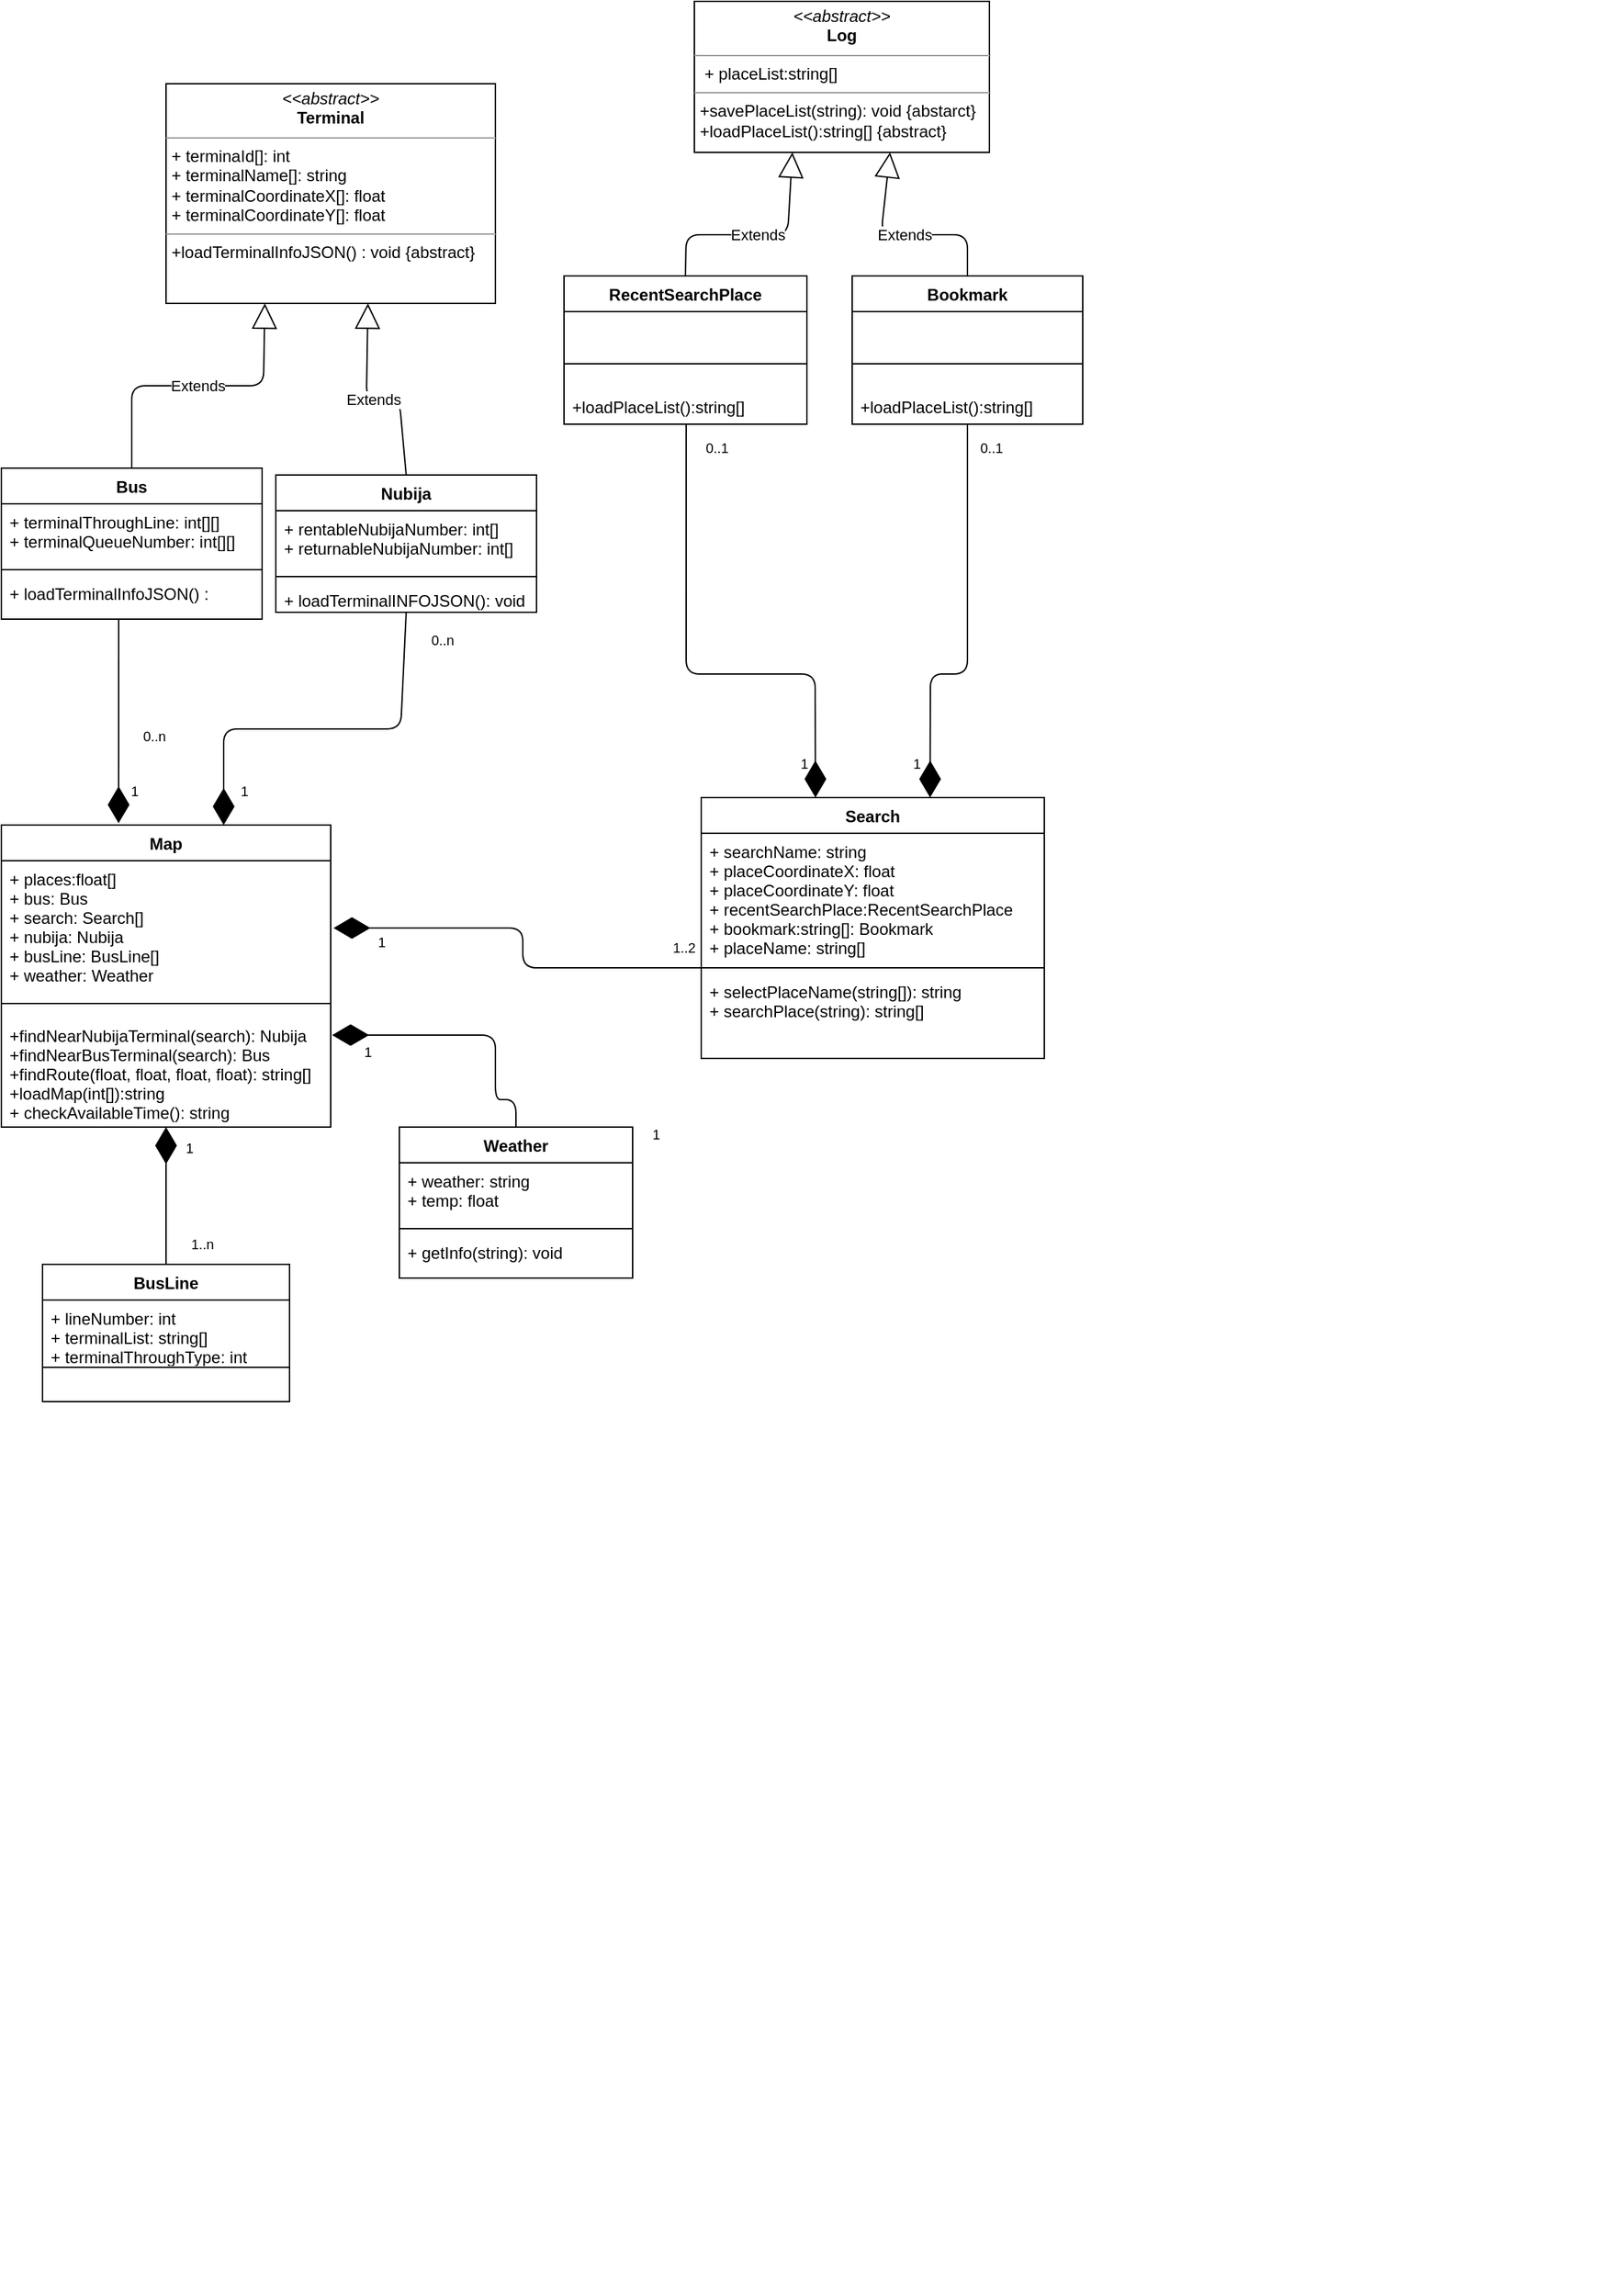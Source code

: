 <mxfile version="12.2.6" type="github" pages="1">
  <diagram id="FN55JzjhB0qvYEhzUZrB" name="Page-1">
    <mxGraphModel dx="743" dy="794" grid="1" gridSize="10" guides="1" tooltips="1" connect="1" arrows="1" fold="1" page="1" pageScale="1" pageWidth="827" pageHeight="1169" math="0" shadow="0">
      <root>
        <mxCell id="0"/>
        <mxCell id="1" parent="0"/>
        <mxCell id="YfqLZiuq-RBrFdygV_fY-1" value="Weather" style="swimlane;fontStyle=1;align=center;verticalAlign=top;childLayout=stackLayout;horizontal=1;startSize=26;horizontalStack=0;resizeParent=1;resizeParentMax=0;resizeLast=0;collapsible=1;marginBottom=0;" parent="1" vertex="1">
          <mxGeometry x="320" y="870" width="170" height="110" as="geometry"/>
        </mxCell>
        <mxCell id="YfqLZiuq-RBrFdygV_fY-2" value="+ weather: string&#xa;+ temp: float&#xa;&#xa;&#xa;" style="text;strokeColor=none;fillColor=none;align=left;verticalAlign=top;spacingLeft=4;spacingRight=4;overflow=hidden;rotatable=0;points=[[0,0.5],[1,0.5]];portConstraint=eastwest;" parent="YfqLZiuq-RBrFdygV_fY-1" vertex="1">
          <mxGeometry y="26" width="170" height="44" as="geometry"/>
        </mxCell>
        <mxCell id="YfqLZiuq-RBrFdygV_fY-3" value="" style="line;strokeWidth=1;fillColor=none;align=left;verticalAlign=middle;spacingTop=-1;spacingLeft=3;spacingRight=3;rotatable=0;labelPosition=right;points=[];portConstraint=eastwest;" parent="YfqLZiuq-RBrFdygV_fY-1" vertex="1">
          <mxGeometry y="70" width="170" height="8" as="geometry"/>
        </mxCell>
        <mxCell id="YfqLZiuq-RBrFdygV_fY-4" value="+ getInfo(string): void&#xa;&#xa;" style="text;strokeColor=none;fillColor=none;align=left;verticalAlign=top;spacingLeft=4;spacingRight=4;overflow=hidden;rotatable=0;points=[[0,0.5],[1,0.5]];portConstraint=eastwest;" parent="YfqLZiuq-RBrFdygV_fY-1" vertex="1">
          <mxGeometry y="78" width="170" height="32" as="geometry"/>
        </mxCell>
        <mxCell id="YfqLZiuq-RBrFdygV_fY-14" value="Nubija" style="swimlane;fontStyle=1;align=center;verticalAlign=top;childLayout=stackLayout;horizontal=1;startSize=26;horizontalStack=0;resizeParent=1;resizeParentMax=0;resizeLast=0;collapsible=1;marginBottom=0;" parent="1" vertex="1">
          <mxGeometry x="230" y="395" width="190" height="100" as="geometry"/>
        </mxCell>
        <mxCell id="YfqLZiuq-RBrFdygV_fY-15" value="+ rentableNubijaNumber: int[]&#xa;+ returnableNubijaNumber: int[]" style="text;strokeColor=none;fillColor=none;align=left;verticalAlign=top;spacingLeft=4;spacingRight=4;overflow=hidden;rotatable=0;points=[[0,0.5],[1,0.5]];portConstraint=eastwest;" parent="YfqLZiuq-RBrFdygV_fY-14" vertex="1">
          <mxGeometry y="26" width="190" height="44" as="geometry"/>
        </mxCell>
        <mxCell id="YfqLZiuq-RBrFdygV_fY-16" value="" style="line;strokeWidth=1;fillColor=none;align=left;verticalAlign=middle;spacingTop=-1;spacingLeft=3;spacingRight=3;rotatable=0;labelPosition=right;points=[];portConstraint=eastwest;" parent="YfqLZiuq-RBrFdygV_fY-14" vertex="1">
          <mxGeometry y="70" width="190" height="8" as="geometry"/>
        </mxCell>
        <mxCell id="YfqLZiuq-RBrFdygV_fY-17" value="+ loadTerminalINFOJSON(): void" style="text;strokeColor=none;fillColor=none;align=left;verticalAlign=top;spacingLeft=4;spacingRight=4;overflow=hidden;rotatable=0;points=[[0,0.5],[1,0.5]];portConstraint=eastwest;" parent="YfqLZiuq-RBrFdygV_fY-14" vertex="1">
          <mxGeometry y="78" width="190" height="22" as="geometry"/>
        </mxCell>
        <mxCell id="dORa9sEvweq1nX9QKOWU-1" value="Search" style="swimlane;fontStyle=1;align=center;verticalAlign=top;childLayout=stackLayout;horizontal=1;startSize=26;horizontalStack=0;resizeParent=1;resizeParentMax=0;resizeLast=0;collapsible=1;marginBottom=0;" parent="1" vertex="1">
          <mxGeometry x="540" y="630" width="250" height="190" as="geometry">
            <mxRectangle x="635" y="673.5" width="70" height="26" as="alternateBounds"/>
          </mxGeometry>
        </mxCell>
        <mxCell id="dORa9sEvweq1nX9QKOWU-2" value="+ searchName: string&#xa;+ placeCoordinateX: float&#xa;+ placeCoordinateY: float&#xa;+ recentSearchPlace:RecentSearchPlace&#xa;+ bookmark:string[]: Bookmark&#xa;+ placeName: string[]" style="text;strokeColor=none;fillColor=none;align=left;verticalAlign=top;spacingLeft=4;spacingRight=4;overflow=hidden;rotatable=0;points=[[0,0.5],[1,0.5]];portConstraint=eastwest;" parent="dORa9sEvweq1nX9QKOWU-1" vertex="1">
          <mxGeometry y="26" width="250" height="94" as="geometry"/>
        </mxCell>
        <mxCell id="dORa9sEvweq1nX9QKOWU-3" value="" style="line;strokeWidth=1;fillColor=none;align=left;verticalAlign=middle;spacingTop=-1;spacingLeft=3;spacingRight=3;rotatable=0;labelPosition=right;points=[];portConstraint=eastwest;" parent="dORa9sEvweq1nX9QKOWU-1" vertex="1">
          <mxGeometry y="120" width="250" height="8" as="geometry"/>
        </mxCell>
        <mxCell id="dORa9sEvweq1nX9QKOWU-4" value="+ selectPlaceName(string[]): string&#xa;+ searchPlace(string): string[]&#xa;" style="text;strokeColor=none;fillColor=none;align=left;verticalAlign=top;spacingLeft=4;spacingRight=4;overflow=hidden;rotatable=0;points=[[0,0.5],[1,0.5]];portConstraint=eastwest;" parent="dORa9sEvweq1nX9QKOWU-1" vertex="1">
          <mxGeometry y="128" width="250" height="62" as="geometry"/>
        </mxCell>
        <mxCell id="dORa9sEvweq1nX9QKOWU-6" value="RecentSearchPlace" style="swimlane;fontStyle=1;align=center;verticalAlign=top;childLayout=stackLayout;horizontal=1;startSize=26;horizontalStack=0;resizeParent=1;resizeParentMax=0;resizeLast=0;collapsible=1;marginBottom=0;" parent="1" vertex="1">
          <mxGeometry x="440" y="250" width="177" height="108" as="geometry"/>
        </mxCell>
        <mxCell id="dORa9sEvweq1nX9QKOWU-7" value="&#xa;" style="text;strokeColor=none;fillColor=none;align=left;verticalAlign=top;spacingLeft=4;spacingRight=4;overflow=hidden;rotatable=0;points=[[0,0.5],[1,0.5]];portConstraint=eastwest;" parent="dORa9sEvweq1nX9QKOWU-6" vertex="1">
          <mxGeometry y="26" width="177" height="34" as="geometry"/>
        </mxCell>
        <mxCell id="dORa9sEvweq1nX9QKOWU-8" value="" style="line;strokeWidth=1;fillColor=none;align=left;verticalAlign=middle;spacingTop=-1;spacingLeft=3;spacingRight=3;rotatable=0;labelPosition=right;points=[];portConstraint=eastwest;" parent="dORa9sEvweq1nX9QKOWU-6" vertex="1">
          <mxGeometry y="60" width="177" height="8" as="geometry"/>
        </mxCell>
        <mxCell id="dORa9sEvweq1nX9QKOWU-9" value="&#xa;+loadPlaceList():string[]" style="text;strokeColor=none;fillColor=none;align=left;verticalAlign=top;spacingLeft=4;spacingRight=4;overflow=hidden;rotatable=0;points=[[0,0.5],[1,0.5]];portConstraint=eastwest;" parent="dORa9sEvweq1nX9QKOWU-6" vertex="1">
          <mxGeometry y="68" width="177" height="40" as="geometry"/>
        </mxCell>
        <mxCell id="dORa9sEvweq1nX9QKOWU-14" value="Bookmark" style="swimlane;fontStyle=1;align=center;verticalAlign=top;childLayout=stackLayout;horizontal=1;startSize=26;horizontalStack=0;resizeParent=1;resizeParentMax=0;resizeLast=0;collapsible=1;marginBottom=0;" parent="1" vertex="1">
          <mxGeometry x="650" y="250" width="168" height="108" as="geometry"/>
        </mxCell>
        <mxCell id="dORa9sEvweq1nX9QKOWU-15" value="&#xa;" style="text;strokeColor=none;fillColor=none;align=left;verticalAlign=top;spacingLeft=4;spacingRight=4;overflow=hidden;rotatable=0;points=[[0,0.5],[1,0.5]];portConstraint=eastwest;" parent="dORa9sEvweq1nX9QKOWU-14" vertex="1">
          <mxGeometry y="26" width="168" height="34" as="geometry"/>
        </mxCell>
        <mxCell id="dORa9sEvweq1nX9QKOWU-16" value="" style="line;strokeWidth=1;fillColor=none;align=left;verticalAlign=middle;spacingTop=-1;spacingLeft=3;spacingRight=3;rotatable=0;labelPosition=right;points=[];portConstraint=eastwest;" parent="dORa9sEvweq1nX9QKOWU-14" vertex="1">
          <mxGeometry y="60" width="168" height="8" as="geometry"/>
        </mxCell>
        <mxCell id="dORa9sEvweq1nX9QKOWU-17" value="&#xa;+loadPlaceList():string[]" style="text;strokeColor=none;fillColor=none;align=left;verticalAlign=top;spacingLeft=4;spacingRight=4;overflow=hidden;rotatable=0;points=[[0,0.5],[1,0.5]];portConstraint=eastwest;" parent="dORa9sEvweq1nX9QKOWU-14" vertex="1">
          <mxGeometry y="68" width="168" height="40" as="geometry"/>
        </mxCell>
        <mxCell id="dORa9sEvweq1nX9QKOWU-32" value="Extends" style="endArrow=block;endSize=16;endFill=0;html=1;entryX=0.613;entryY=1;entryDx=0;entryDy=0;entryPerimeter=0;exitX=0.5;exitY=0;exitDx=0;exitDy=0;" parent="1" source="YfqLZiuq-RBrFdygV_fY-14" target="UYJ70HYdaBodhslfu7VE-12" edge="1">
          <mxGeometry width="160" relative="1" as="geometry">
            <mxPoint x="50" y="890" as="sourcePoint"/>
            <mxPoint x="210" y="890" as="targetPoint"/>
            <Array as="points">
              <mxPoint x="320" y="340"/>
              <mxPoint x="296" y="340"/>
            </Array>
          </mxGeometry>
        </mxCell>
        <mxCell id="dORa9sEvweq1nX9QKOWU-33" value="Extends" style="endArrow=block;endSize=16;endFill=0;html=1;entryX=0.3;entryY=1;entryDx=0;entryDy=0;entryPerimeter=0;exitX=0.5;exitY=0;exitDx=0;exitDy=0;" parent="1" source="Zh9CDBSOGB6Wx7lAXDzi-7" target="UYJ70HYdaBodhslfu7VE-12" edge="1">
          <mxGeometry width="160" relative="1" as="geometry">
            <mxPoint x="115" y="380" as="sourcePoint"/>
            <mxPoint x="210" y="890" as="targetPoint"/>
            <Array as="points">
              <mxPoint x="125" y="330"/>
              <mxPoint x="221" y="330"/>
            </Array>
          </mxGeometry>
        </mxCell>
        <mxCell id="Zh9CDBSOGB6Wx7lAXDzi-7" value="Bus" style="swimlane;fontStyle=1;align=center;verticalAlign=top;childLayout=stackLayout;horizontal=1;startSize=26;horizontalStack=0;resizeParent=1;resizeParentMax=0;resizeLast=0;collapsible=1;marginBottom=0;" parent="1" vertex="1">
          <mxGeometry x="30" y="390" width="190" height="110" as="geometry"/>
        </mxCell>
        <mxCell id="Zh9CDBSOGB6Wx7lAXDzi-8" value="+ terminalThroughLine: int[][]&#xa;+ terminalQueueNumber: int[][]&#xa;&#xa;" style="text;strokeColor=none;fillColor=none;align=left;verticalAlign=top;spacingLeft=4;spacingRight=4;overflow=hidden;rotatable=0;points=[[0,0.5],[1,0.5]];portConstraint=eastwest;" parent="Zh9CDBSOGB6Wx7lAXDzi-7" vertex="1">
          <mxGeometry y="26" width="190" height="44" as="geometry"/>
        </mxCell>
        <mxCell id="Zh9CDBSOGB6Wx7lAXDzi-9" value="" style="line;strokeWidth=1;fillColor=none;align=left;verticalAlign=middle;spacingTop=-1;spacingLeft=3;spacingRight=3;rotatable=0;labelPosition=right;points=[];portConstraint=eastwest;" parent="Zh9CDBSOGB6Wx7lAXDzi-7" vertex="1">
          <mxGeometry y="70" width="190" height="8" as="geometry"/>
        </mxCell>
        <mxCell id="Zh9CDBSOGB6Wx7lAXDzi-10" value="+ loadTerminalInfoJSON() : " style="text;strokeColor=none;fillColor=none;align=left;verticalAlign=top;spacingLeft=4;spacingRight=4;overflow=hidden;rotatable=0;points=[[0,0.5],[1,0.5]];portConstraint=eastwest;" parent="Zh9CDBSOGB6Wx7lAXDzi-7" vertex="1">
          <mxGeometry y="78" width="190" height="32" as="geometry"/>
        </mxCell>
        <mxCell id="UYJ70HYdaBodhslfu7VE-12" value="&lt;p style=&quot;margin: 0px ; margin-top: 4px ; text-align: center&quot;&gt;&lt;i&gt;&amp;lt;&amp;lt;abstract&amp;gt;&amp;gt;&lt;/i&gt;&lt;br&gt;&lt;b&gt;Terminal&lt;/b&gt;&lt;/p&gt;&lt;hr size=&quot;1&quot;&gt;&lt;p style=&quot;margin: 0px ; margin-left: 4px&quot;&gt;+ terminaId[]: int&lt;br&gt;+ terminalName[]: string&lt;br&gt;+ terminalCoordinateX[]: float&lt;br&gt;+ terminalCoordinateY[]: float&lt;/p&gt;&lt;hr size=&quot;1&quot;&gt;&lt;p style=&quot;margin: 0px ; margin-left: 4px&quot;&gt;+loadTerminalInfoJSON() : void {abstract}&lt;br&gt;&lt;/p&gt;&lt;div&gt;&lt;br&gt;&lt;/div&gt;" style="verticalAlign=top;align=left;overflow=fill;fontSize=12;fontFamily=Helvetica;html=1;" parent="1" vertex="1">
          <mxGeometry x="150" y="110" width="240" height="160" as="geometry"/>
        </mxCell>
        <mxCell id="UYJ70HYdaBodhslfu7VE-13" value="&lt;p style=&quot;margin: 0px ; margin-top: 4px ; text-align: center&quot;&gt;&lt;i&gt;&amp;lt;&amp;lt;abstract&amp;gt;&amp;gt;&lt;/i&gt;&lt;br&gt;&lt;b&gt;Log&lt;/b&gt;&lt;br&gt;&lt;/p&gt;&lt;hr size=&quot;1&quot;&gt;&lt;p style=&quot;margin: 0px ; margin-left: 4px&quot;&gt;&amp;nbsp;+ placeList:string[]&lt;/p&gt;&lt;hr size=&quot;1&quot;&gt;&lt;p style=&quot;margin: 0px ; margin-left: 4px&quot;&gt;+savePlaceList(string): void {abstarct}&lt;br&gt;+loadPlaceList():string[] {abstract}&lt;/p&gt;" style="verticalAlign=top;align=left;overflow=fill;fontSize=12;fontFamily=Helvetica;html=1;" parent="1" vertex="1">
          <mxGeometry x="535" y="50" width="215" height="110" as="geometry"/>
        </mxCell>
        <mxCell id="UYJ70HYdaBodhslfu7VE-30" value="BusLine" style="swimlane;fontStyle=1;align=center;verticalAlign=top;childLayout=stackLayout;horizontal=1;startSize=26;horizontalStack=0;resizeParent=1;resizeParentMax=0;resizeLast=0;collapsible=1;marginBottom=0;" parent="1" vertex="1">
          <mxGeometry x="60" y="970" width="180" height="100" as="geometry"/>
        </mxCell>
        <mxCell id="UYJ70HYdaBodhslfu7VE-31" value="+ lineNumber: int&#xa;+ terminalList: string[]&#xa;+ terminalThroughType: int" style="text;strokeColor=none;fillColor=none;align=left;verticalAlign=top;spacingLeft=4;spacingRight=4;overflow=hidden;rotatable=0;points=[[0,0.5],[1,0.5]];portConstraint=eastwest;" parent="UYJ70HYdaBodhslfu7VE-30" vertex="1">
          <mxGeometry y="26" width="180" height="44" as="geometry"/>
        </mxCell>
        <mxCell id="UYJ70HYdaBodhslfu7VE-32" value="" style="line;strokeWidth=1;fillColor=none;align=left;verticalAlign=middle;spacingTop=-1;spacingLeft=3;spacingRight=3;rotatable=0;labelPosition=right;points=[];portConstraint=eastwest;" parent="UYJ70HYdaBodhslfu7VE-30" vertex="1">
          <mxGeometry y="70" width="180" height="10" as="geometry"/>
        </mxCell>
        <mxCell id="UYJ70HYdaBodhslfu7VE-33" value="&#xa;" style="text;strokeColor=none;fillColor=none;align=left;verticalAlign=top;spacingLeft=4;spacingRight=4;overflow=hidden;rotatable=0;points=[[0,0.5],[1,0.5]];portConstraint=eastwest;" parent="UYJ70HYdaBodhslfu7VE-30" vertex="1">
          <mxGeometry y="80" width="180" height="20" as="geometry"/>
        </mxCell>
        <mxCell id="UYJ70HYdaBodhslfu7VE-68" value="Map" style="swimlane;fontStyle=1;align=center;verticalAlign=top;childLayout=stackLayout;horizontal=1;startSize=26;horizontalStack=0;resizeParent=1;resizeParentMax=0;resizeLast=0;collapsible=1;marginBottom=0;" parent="1" vertex="1">
          <mxGeometry x="30" y="650" width="240" height="220" as="geometry"/>
        </mxCell>
        <mxCell id="UYJ70HYdaBodhslfu7VE-69" value="+ places:float[]&#xa;+ bus: Bus&#xa;+ search: Search[]&#xa;+ nubija: Nubija&#xa;+ busLine: BusLine[]&#xa;+ weather: Weather" style="text;strokeColor=none;fillColor=none;align=left;verticalAlign=top;spacingLeft=4;spacingRight=4;overflow=hidden;rotatable=0;points=[[0,0.5],[1,0.5]];portConstraint=eastwest;" parent="UYJ70HYdaBodhslfu7VE-68" vertex="1">
          <mxGeometry y="26" width="240" height="94" as="geometry"/>
        </mxCell>
        <mxCell id="UYJ70HYdaBodhslfu7VE-70" value="" style="line;strokeWidth=1;fillColor=none;align=left;verticalAlign=middle;spacingTop=-1;spacingLeft=3;spacingRight=3;rotatable=0;labelPosition=right;points=[];portConstraint=eastwest;" parent="UYJ70HYdaBodhslfu7VE-68" vertex="1">
          <mxGeometry y="120" width="240" height="20" as="geometry"/>
        </mxCell>
        <mxCell id="UYJ70HYdaBodhslfu7VE-71" value="+findNearNubijaTerminal(search): Nubija&#xa;+findNearBusTerminal(search): Bus&#xa;+findRoute(float, float, float, float): string[]&#xa;+loadMap(int[]):string&#xa;+ checkAvailableTime(): string" style="text;strokeColor=none;fillColor=none;align=left;verticalAlign=top;spacingLeft=4;spacingRight=4;overflow=hidden;rotatable=0;points=[[0,0.5],[1,0.5]];portConstraint=eastwest;" parent="UYJ70HYdaBodhslfu7VE-68" vertex="1">
          <mxGeometry y="140" width="240" height="80" as="geometry"/>
        </mxCell>
        <mxCell id="UYJ70HYdaBodhslfu7VE-103" value="" style="endArrow=diamondThin;endFill=1;endSize=24;html=1;exitX=0.5;exitY=0;exitDx=0;exitDy=0;" parent="1" source="YfqLZiuq-RBrFdygV_fY-1" edge="1">
          <mxGeometry width="160" relative="1" as="geometry">
            <mxPoint x="749" y="913.5" as="sourcePoint"/>
            <mxPoint x="271" y="803" as="targetPoint"/>
            <Array as="points">
              <mxPoint x="405" y="850"/>
              <mxPoint x="390" y="850"/>
              <mxPoint x="390" y="803"/>
            </Array>
          </mxGeometry>
        </mxCell>
        <mxCell id="UYJ70HYdaBodhslfu7VE-104" value="" style="endArrow=diamondThin;endFill=1;endSize=24;html=1;exitX=0.5;exitY=0;exitDx=0;exitDy=0;entryX=0.5;entryY=1;entryDx=0;entryDy=0;" parent="1" source="UYJ70HYdaBodhslfu7VE-30" target="UYJ70HYdaBodhslfu7VE-68" edge="1">
          <mxGeometry width="160" relative="1" as="geometry">
            <mxPoint x="729" y="963.5" as="sourcePoint"/>
            <mxPoint x="889" y="963.5" as="targetPoint"/>
          </mxGeometry>
        </mxCell>
        <mxCell id="UYJ70HYdaBodhslfu7VE-105" value="" style="endArrow=diamondThin;endFill=1;endSize=24;html=1;entryX=0.356;entryY=-0.006;entryDx=0;entryDy=0;entryPerimeter=0;exitX=0.45;exitY=1;exitDx=0;exitDy=0;exitPerimeter=0;" parent="1" source="Zh9CDBSOGB6Wx7lAXDzi-10" target="UYJ70HYdaBodhslfu7VE-68" edge="1">
          <mxGeometry width="160" relative="1" as="geometry">
            <mxPoint x="115" y="510" as="sourcePoint"/>
            <mxPoint x="110" y="620" as="targetPoint"/>
            <Array as="points"/>
          </mxGeometry>
        </mxCell>
        <mxCell id="UYJ70HYdaBodhslfu7VE-106" value="" style="endArrow=diamondThin;endFill=1;endSize=24;html=1;entryX=0.675;entryY=0;entryDx=0;entryDy=0;entryPerimeter=0;exitX=0.5;exitY=1;exitDx=0;exitDy=0;" parent="1" source="YfqLZiuq-RBrFdygV_fY-14" target="UYJ70HYdaBodhslfu7VE-68" edge="1">
          <mxGeometry width="160" relative="1" as="geometry">
            <mxPoint x="321" y="520" as="sourcePoint"/>
            <mxPoint x="200" y="620" as="targetPoint"/>
            <Array as="points">
              <mxPoint x="321" y="580"/>
              <mxPoint x="192" y="580"/>
            </Array>
          </mxGeometry>
        </mxCell>
        <mxCell id="UYJ70HYdaBodhslfu7VE-115" value="Extends" style="endArrow=block;endSize=16;endFill=0;html=1;exitX=0.5;exitY=0;exitDx=0;exitDy=0;entryX=0.332;entryY=1;entryDx=0;entryDy=0;entryPerimeter=0;" parent="1" source="dORa9sEvweq1nX9QKOWU-6" target="UYJ70HYdaBodhslfu7VE-13" edge="1">
          <mxGeometry width="160" relative="1" as="geometry">
            <mxPoint x="610" y="420" as="sourcePoint"/>
            <mxPoint x="770" y="420" as="targetPoint"/>
            <Array as="points">
              <mxPoint x="529" y="220"/>
              <mxPoint x="603" y="220"/>
            </Array>
          </mxGeometry>
        </mxCell>
        <mxCell id="UYJ70HYdaBodhslfu7VE-116" value="Extends" style="endArrow=block;endSize=16;endFill=0;html=1;entryX=0.663;entryY=1;entryDx=0;entryDy=0;entryPerimeter=0;exitX=0.5;exitY=0;exitDx=0;exitDy=0;" parent="1" source="dORa9sEvweq1nX9QKOWU-14" target="UYJ70HYdaBodhslfu7VE-13" edge="1">
          <mxGeometry width="160" relative="1" as="geometry">
            <mxPoint x="590" y="460" as="sourcePoint"/>
            <mxPoint x="750" y="460" as="targetPoint"/>
            <Array as="points">
              <mxPoint x="734" y="220"/>
              <mxPoint x="671" y="220"/>
            </Array>
          </mxGeometry>
        </mxCell>
        <mxCell id="UYJ70HYdaBodhslfu7VE-119" value="" style="endArrow=diamondThin;endFill=1;endSize=24;html=1;exitX=0.503;exitY=1;exitDx=0;exitDy=0;exitPerimeter=0;entryX=0.333;entryY=0;entryDx=0;entryDy=0;entryPerimeter=0;" parent="1" source="dORa9sEvweq1nX9QKOWU-9" target="dORa9sEvweq1nX9QKOWU-1" edge="1">
          <mxGeometry width="160" relative="1" as="geometry">
            <mxPoint x="670" y="500" as="sourcePoint"/>
            <mxPoint x="830" y="500" as="targetPoint"/>
            <Array as="points">
              <mxPoint x="529" y="540"/>
              <mxPoint x="623" y="540"/>
            </Array>
          </mxGeometry>
        </mxCell>
        <mxCell id="UYJ70HYdaBodhslfu7VE-120" value="" style="endArrow=diamondThin;endFill=1;endSize=24;html=1;exitX=0.5;exitY=1;exitDx=0;exitDy=0;exitPerimeter=0;entryX=0.667;entryY=0;entryDx=0;entryDy=0;entryPerimeter=0;" parent="1" source="dORa9sEvweq1nX9QKOWU-17" target="dORa9sEvweq1nX9QKOWU-1" edge="1">
          <mxGeometry width="160" relative="1" as="geometry">
            <mxPoint x="650" y="550" as="sourcePoint"/>
            <mxPoint x="670" y="620" as="targetPoint"/>
            <Array as="points">
              <mxPoint x="734" y="540"/>
              <mxPoint x="707" y="540"/>
            </Array>
          </mxGeometry>
        </mxCell>
        <mxCell id="UYJ70HYdaBodhslfu7VE-129" value="1" style="resizable=0;html=1;align=right;verticalAlign=bottom;labelBackgroundColor=#ffffff;fontSize=10;" parent="1" connectable="0" vertex="1">
          <mxGeometry x="900" y="1230" as="geometry">
            <mxPoint x="-200" y="-616.5" as="offset"/>
          </mxGeometry>
        </mxCell>
        <mxCell id="UYJ70HYdaBodhslfu7VE-130" value="1" style="resizable=0;html=1;align=right;verticalAlign=bottom;labelBackgroundColor=#ffffff;fontSize=10;" parent="1" connectable="0" vertex="1">
          <mxGeometry x="818" y="1230" as="geometry">
            <mxPoint x="-200" y="-616.5" as="offset"/>
          </mxGeometry>
        </mxCell>
        <mxCell id="UYJ70HYdaBodhslfu7VE-137" value="1" style="resizable=0;html=1;align=right;verticalAlign=bottom;labelBackgroundColor=#ffffff;fontSize=10;" parent="1" connectable="0" vertex="1">
          <mxGeometry x="410" y="1250" as="geometry">
            <mxPoint x="-200" y="-616.5" as="offset"/>
          </mxGeometry>
        </mxCell>
        <mxCell id="UYJ70HYdaBodhslfu7VE-138" value="1" style="resizable=0;html=1;align=right;verticalAlign=bottom;labelBackgroundColor=#ffffff;fontSize=10;" parent="1" connectable="0" vertex="1">
          <mxGeometry x="330" y="1250" as="geometry">
            <mxPoint x="-200" y="-616.5" as="offset"/>
          </mxGeometry>
        </mxCell>
        <mxCell id="UYJ70HYdaBodhslfu7VE-139" value="1" style="resizable=0;html=1;align=right;verticalAlign=bottom;labelBackgroundColor=#ffffff;fontSize=10;" parent="1" connectable="0" vertex="1">
          <mxGeometry x="370" y="1510" as="geometry">
            <mxPoint x="-200" y="-616.5" as="offset"/>
          </mxGeometry>
        </mxCell>
        <mxCell id="UYJ70HYdaBodhslfu7VE-140" value="" style="endArrow=diamondThin;endFill=1;endSize=24;html=1;exitX=0;exitY=0.5;exitDx=0;exitDy=0;exitPerimeter=0;" parent="1" source="dORa9sEvweq1nX9QKOWU-3" edge="1">
          <mxGeometry width="160" relative="1" as="geometry">
            <mxPoint x="500" y="760" as="sourcePoint"/>
            <mxPoint x="272" y="725" as="targetPoint"/>
            <Array as="points">
              <mxPoint x="410" y="754"/>
              <mxPoint x="410" y="725"/>
            </Array>
          </mxGeometry>
        </mxCell>
        <mxCell id="UYJ70HYdaBodhslfu7VE-143" value="1" style="resizable=0;html=1;align=right;verticalAlign=bottom;labelBackgroundColor=#ffffff;fontSize=10;" parent="1" connectable="0" vertex="1">
          <mxGeometry x="510" y="1360" as="geometry">
            <mxPoint x="-200" y="-616.5" as="offset"/>
          </mxGeometry>
        </mxCell>
        <mxCell id="UYJ70HYdaBodhslfu7VE-146" value="1" style="resizable=0;html=1;align=right;verticalAlign=bottom;labelBackgroundColor=#ffffff;fontSize=10;" parent="1" connectable="0" vertex="1">
          <mxGeometry x="500" y="1440" as="geometry">
            <mxPoint x="-200" y="-616.5" as="offset"/>
          </mxGeometry>
        </mxCell>
        <mxCell id="UYJ70HYdaBodhslfu7VE-147" value="1" style="resizable=0;html=1;align=right;verticalAlign=bottom;labelBackgroundColor=#ffffff;fontSize=10;" parent="1" connectable="0" vertex="1">
          <mxGeometry x="710" y="1500" as="geometry">
            <mxPoint x="-200" y="-616.5" as="offset"/>
          </mxGeometry>
        </mxCell>
        <mxCell id="UYJ70HYdaBodhslfu7VE-148" value="0..1" style="resizable=0;html=1;align=right;verticalAlign=bottom;labelBackgroundColor=#ffffff;fontSize=10;" parent="1" connectable="0" vertex="1">
          <mxGeometry x="760" y="1000" as="geometry">
            <mxPoint x="-200" y="-616.5" as="offset"/>
          </mxGeometry>
        </mxCell>
        <mxCell id="UYJ70HYdaBodhslfu7VE-149" value="0..1" style="resizable=0;html=1;align=right;verticalAlign=bottom;labelBackgroundColor=#ffffff;fontSize=10;" parent="1" connectable="0" vertex="1">
          <mxGeometry x="960" y="1000" as="geometry">
            <mxPoint x="-200" y="-616.5" as="offset"/>
          </mxGeometry>
        </mxCell>
        <mxCell id="UYJ70HYdaBodhslfu7VE-150" value="0..n" style="resizable=0;html=1;align=right;verticalAlign=bottom;labelBackgroundColor=#ffffff;fontSize=10;" parent="1" connectable="0" vertex="1">
          <mxGeometry x="350" y="1210" as="geometry">
            <mxPoint x="-200" y="-616.5" as="offset"/>
          </mxGeometry>
        </mxCell>
        <mxCell id="UYJ70HYdaBodhslfu7VE-151" value="0..n" style="resizable=0;html=1;align=right;verticalAlign=bottom;labelBackgroundColor=#ffffff;fontSize=10;" parent="1" connectable="0" vertex="1">
          <mxGeometry x="560" y="1140" as="geometry">
            <mxPoint x="-200" y="-616.5" as="offset"/>
          </mxGeometry>
        </mxCell>
        <mxCell id="UYJ70HYdaBodhslfu7VE-152" value="1..n" style="resizable=0;html=1;align=right;verticalAlign=bottom;labelBackgroundColor=#ffffff;fontSize=10;" parent="1" connectable="0" vertex="1">
          <mxGeometry x="385" y="1580" as="geometry">
            <mxPoint x="-200" y="-616.5" as="offset"/>
          </mxGeometry>
        </mxCell>
        <mxCell id="T0JNk6U9Fz060DlmLOGV-1" value="1..2" style="resizable=0;html=1;align=right;verticalAlign=bottom;labelBackgroundColor=#ffffff;fontSize=10;rotation=0;" parent="1" connectable="0" vertex="1">
          <mxGeometry x="1200" y="1720" as="geometry">
            <mxPoint x="-664" y="-972.5" as="offset"/>
          </mxGeometry>
        </mxCell>
      </root>
    </mxGraphModel>
  </diagram>
</mxfile>
